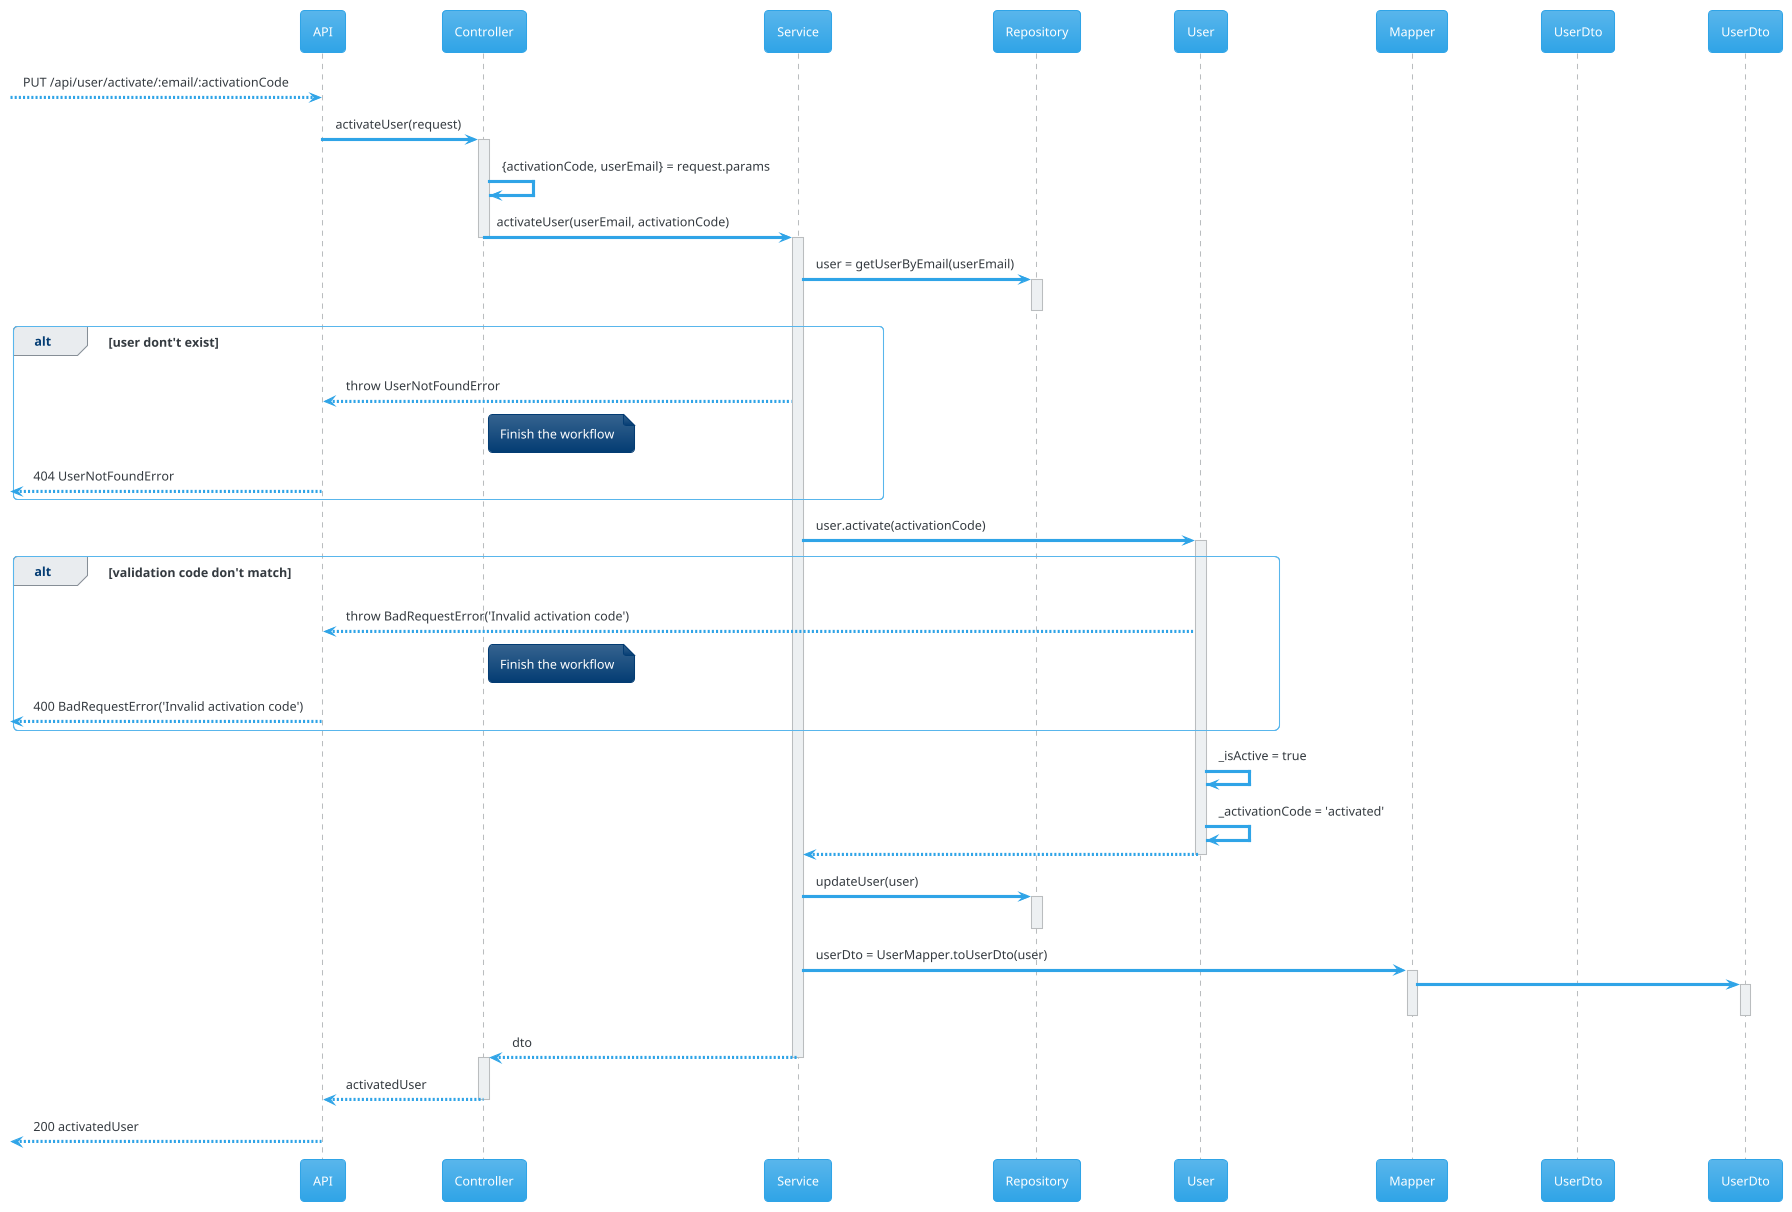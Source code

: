 @startuml
!theme cerulean
participant "API" as API
participant "Controller" as Ctrl
participant "Service" as Service
participant "Repository" as Repo
participant "User" as User
participant "Mapper" as Mapper
participant "UserDto" as Dto

--> API: PUT /api/user/activate/:email/:activationCode
API -> Ctrl: activateUser(request)
activate Ctrl
Ctrl -> Ctrl: {activationCode, userEmail} = request.params
Ctrl -> Service: activateUser(userEmail, activationCode)
deactivate Ctrl
activate Service
Service -> Repo: user = getUserByEmail(userEmail)
activate Repo
deactivate Repo
alt user dont't exist
    Service --> API: throw UserNotFoundError
    note right of Ctrl
        Finish the workflow
    end note
    <-- API: 404 UserNotFoundError
end
Service -> User: user.activate(activationCode)
activate User

alt validation code don't match
    User --> API: throw BadRequestError('Invalid activation code')
    note right of Ctrl
        Finish the workflow
    end note
    <-- API: 400 BadRequestError('Invalid activation code')
end
User -> User: _isActive = true
User -> User: _activationCode = 'activated'
User --> Service
deactivate User

Service -> Repo: updateUser(user)
activate Repo
deactivate Repo

Service -> Mapper: userDto = UserMapper.toUserDto(user)
activate Mapper
Mapper -> UserDto
activate UserDto
deactivate UserDto
deactivate Mapper
Service --> Ctrl: dto
deactivate Service
activate Ctrl
Ctrl --> API: activatedUser
deactivate Ctrl
<-- API : 200 activatedUser

@enduml
